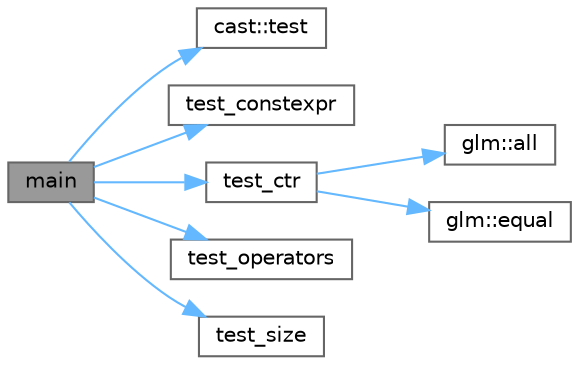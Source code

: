 digraph "main"
{
 // LATEX_PDF_SIZE
  bgcolor="transparent";
  edge [fontname=Helvetica,fontsize=10,labelfontname=Helvetica,labelfontsize=10];
  node [fontname=Helvetica,fontsize=10,shape=box,height=0.2,width=0.4];
  rankdir="LR";
  Node1 [id="Node000001",label="main",height=0.2,width=0.4,color="gray40", fillcolor="grey60", style="filled", fontcolor="black",tooltip=" "];
  Node1 -> Node2 [id="edge1_Node000001_Node000002",color="steelblue1",style="solid",tooltip=" "];
  Node2 [id="Node000002",label="cast::test",height=0.2,width=0.4,color="grey40", fillcolor="white", style="filled",URL="$namespacecast.html#a1f6f6fb4697b0914aaba759642a5cad7",tooltip=" "];
  Node1 -> Node3 [id="edge2_Node000001_Node000003",color="steelblue1",style="solid",tooltip=" "];
  Node3 [id="Node000003",label="test_constexpr",height=0.2,width=0.4,color="grey40", fillcolor="white", style="filled",URL="$_classes_2lib_2glm_2test_2core_2core__type__mat2x2_8cpp.html#a17943b81e4474c539aa21a1f58266396",tooltip=" "];
  Node1 -> Node4 [id="edge3_Node000001_Node000004",color="steelblue1",style="solid",tooltip=" "];
  Node4 [id="Node000004",label="test_ctr",height=0.2,width=0.4,color="grey40", fillcolor="white", style="filled",URL="$_classes_2lib_2glm_2test_2core_2core__type__mat2x4_8cpp.html#a17aa46ae12632630c94faf975838fa09",tooltip=" "];
  Node4 -> Node5 [id="edge4_Node000004_Node000005",color="steelblue1",style="solid",tooltip=" "];
  Node5 [id="Node000005",label="glm::all",height=0.2,width=0.4,color="grey40", fillcolor="white", style="filled",URL="$group__core__func__vector__relational.html#ga87e53f50b679f5f95c5cb4780311b3dd",tooltip=" "];
  Node4 -> Node6 [id="edge5_Node000004_Node000006",color="steelblue1",style="solid",tooltip=" "];
  Node6 [id="Node000006",label="glm::equal",height=0.2,width=0.4,color="grey40", fillcolor="white", style="filled",URL="$group__core__func__vector__relational.html#gaf539cf490630ba648dfd6e36aef910a1",tooltip=" "];
  Node1 -> Node7 [id="edge6_Node000001_Node000007",color="steelblue1",style="solid",tooltip=" "];
  Node7 [id="Node000007",label="test_operators",height=0.2,width=0.4,color="grey40", fillcolor="white", style="filled",URL="$_classes_2lib_2glm_2test_2core_2core__setup__message_8cpp.html#a4204cda96126fe7fcb417e9e472863a9",tooltip=" "];
  Node1 -> Node8 [id="edge7_Node000001_Node000008",color="steelblue1",style="solid",tooltip=" "];
  Node8 [id="Node000008",label="test_size",height=0.2,width=0.4,color="grey40", fillcolor="white", style="filled",URL="$_classes_2lib_2glm_2test_2core_2core__type__mat2x2_8cpp.html#a25e95108e72010cf7c520c07c17d97db",tooltip=" "];
}
